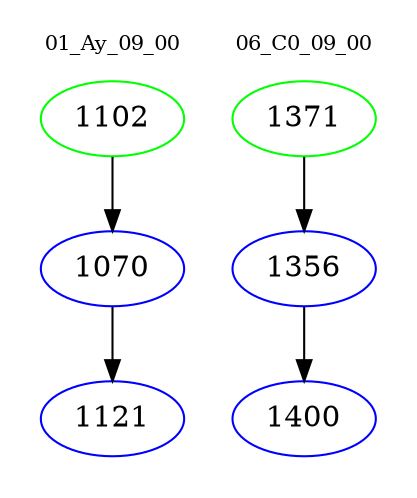 digraph{
subgraph cluster_0 {
color = white
label = "01_Ay_09_00";
fontsize=10;
T0_1102 [label="1102", color="green"]
T0_1102 -> T0_1070 [color="black"]
T0_1070 [label="1070", color="blue"]
T0_1070 -> T0_1121 [color="black"]
T0_1121 [label="1121", color="blue"]
}
subgraph cluster_1 {
color = white
label = "06_C0_09_00";
fontsize=10;
T1_1371 [label="1371", color="green"]
T1_1371 -> T1_1356 [color="black"]
T1_1356 [label="1356", color="blue"]
T1_1356 -> T1_1400 [color="black"]
T1_1400 [label="1400", color="blue"]
}
}
